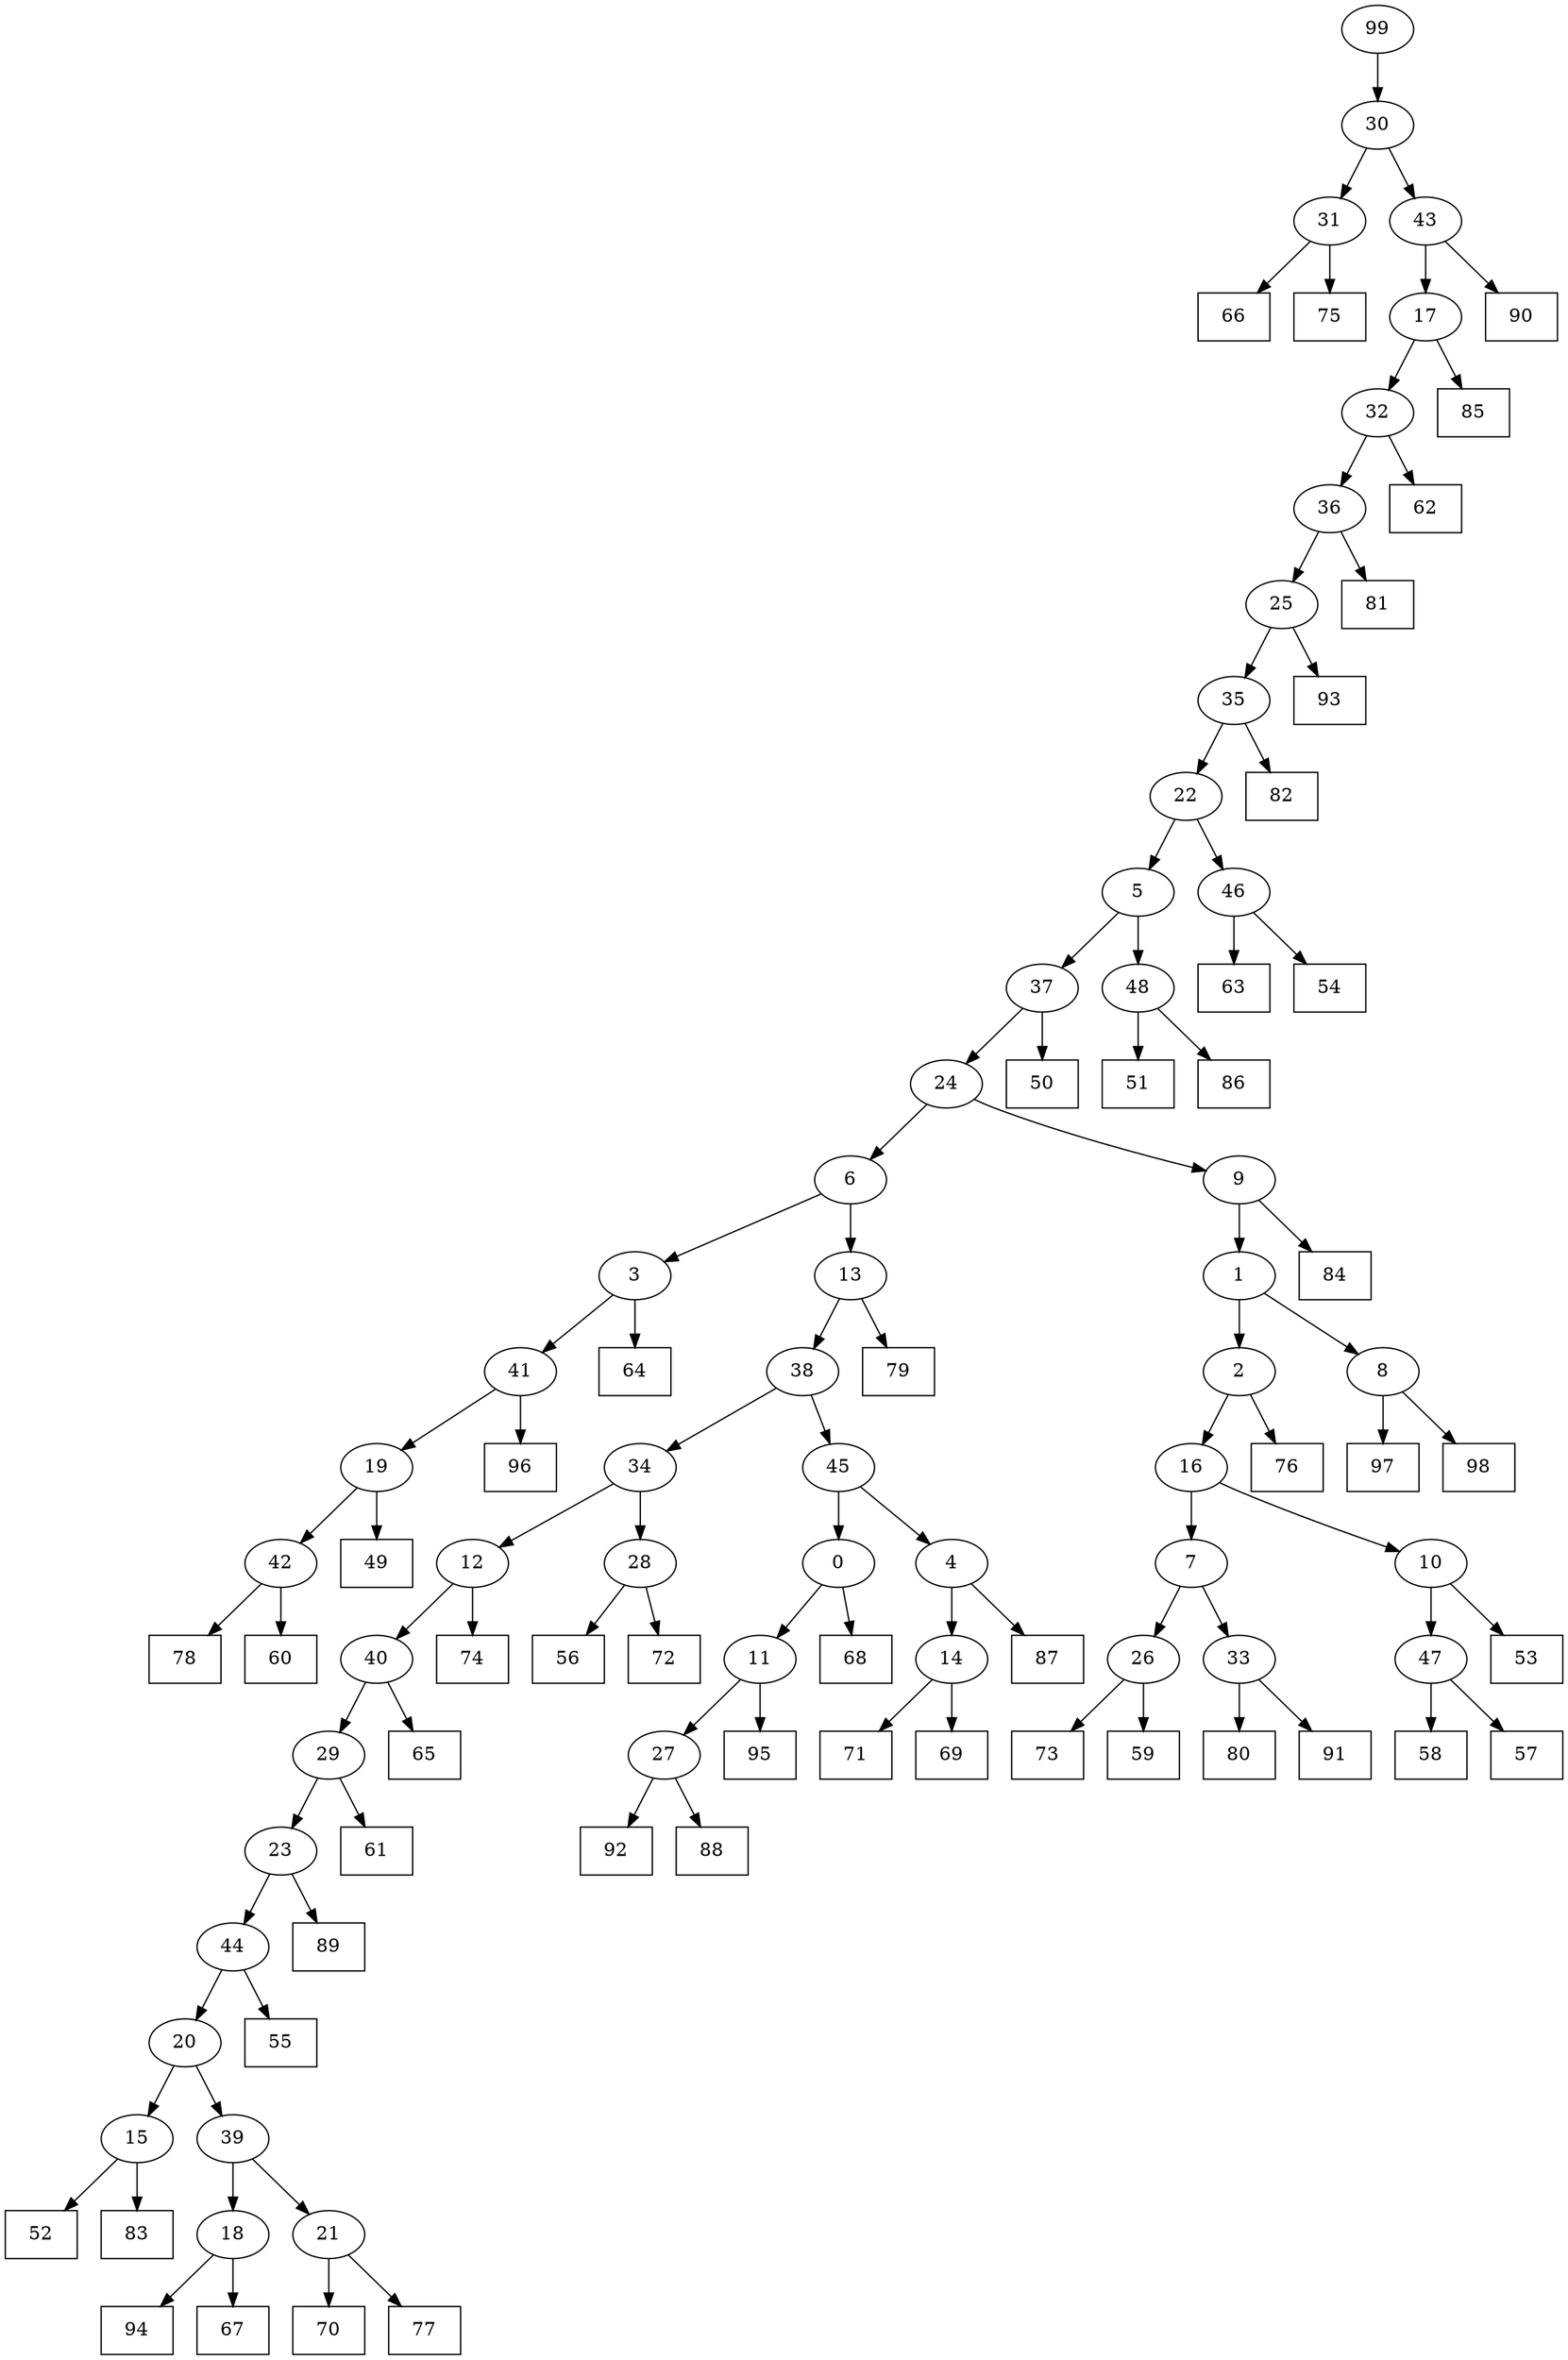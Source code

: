 digraph G {
0[label="0"];
1[label="1"];
2[label="2"];
3[label="3"];
4[label="4"];
5[label="5"];
6[label="6"];
7[label="7"];
8[label="8"];
9[label="9"];
10[label="10"];
11[label="11"];
12[label="12"];
13[label="13"];
14[label="14"];
15[label="15"];
16[label="16"];
17[label="17"];
18[label="18"];
19[label="19"];
20[label="20"];
21[label="21"];
22[label="22"];
23[label="23"];
24[label="24"];
25[label="25"];
26[label="26"];
27[label="27"];
28[label="28"];
29[label="29"];
30[label="30"];
31[label="31"];
32[label="32"];
33[label="33"];
34[label="34"];
35[label="35"];
36[label="36"];
37[label="37"];
38[label="38"];
39[label="39"];
40[label="40"];
41[label="41"];
42[label="42"];
43[label="43"];
44[label="44"];
45[label="45"];
46[label="46"];
47[label="47"];
48[label="48"];
49[shape=box,label="62"];
50[shape=box,label="78"];
51[shape=box,label="70"];
52[shape=box,label="51"];
53[shape=box,label="63"];
54[shape=box,label="95"];
55[shape=box,label="92"];
56[shape=box,label="52"];
57[shape=box,label="83"];
58[shape=box,label="85"];
59[shape=box,label="53"];
60[shape=box,label="58"];
61[shape=box,label="90"];
62[shape=box,label="74"];
63[shape=box,label="54"];
64[shape=box,label="60"];
65[shape=box,label="71"];
66[shape=box,label="79"];
67[shape=box,label="94"];
68[shape=box,label="82"];
69[shape=box,label="68"];
70[shape=box,label="89"];
71[shape=box,label="76"];
72[shape=box,label="69"];
73[shape=box,label="66"];
74[shape=box,label="67"];
75[shape=box,label="93"];
76[shape=box,label="64"];
77[shape=box,label="61"];
78[shape=box,label="73"];
79[shape=box,label="59"];
80[shape=box,label="50"];
81[shape=box,label="80"];
82[shape=box,label="56"];
83[shape=box,label="55"];
84[shape=box,label="91"];
85[shape=box,label="65"];
86[shape=box,label="75"];
87[shape=box,label="72"];
88[shape=box,label="86"];
89[shape=box,label="87"];
90[shape=box,label="84"];
91[shape=box,label="81"];
92[shape=box,label="57"];
93[shape=box,label="97"];
94[shape=box,label="49"];
95[shape=box,label="98"];
96[shape=box,label="96"];
97[shape=box,label="77"];
98[shape=box,label="88"];
99[label="99"];
32->49 ;
8->95 ;
37->80 ;
17->32 ;
31->73 ;
48->88 ;
15->57 ;
21->51 ;
30->43 ;
2->16 ;
11->54 ;
0->11 ;
20->15 ;
28->87 ;
18->74 ;
45->0 ;
12->62 ;
30->31 ;
29->23 ;
19->94 ;
43->61 ;
41->19 ;
40->29 ;
33->81 ;
13->66 ;
23->44 ;
39->18 ;
18->67 ;
6->13 ;
9->90 ;
8->93 ;
21->97 ;
26->79 ;
27->98 ;
15->56 ;
34->28 ;
28->82 ;
35->68 ;
31->86 ;
43->17 ;
17->58 ;
47->60 ;
5->48 ;
1->8 ;
11->27 ;
27->55 ;
22->46 ;
46->53 ;
2->71 ;
14->65 ;
38->34 ;
9->1 ;
1->2 ;
10->59 ;
4->14 ;
42->64 ;
16->7 ;
48->52 ;
46->63 ;
34->12 ;
0->69 ;
19->42 ;
42->50 ;
7->26 ;
26->78 ;
24->6 ;
16->10 ;
36->25 ;
25->75 ;
37->24 ;
24->9 ;
10->47 ;
47->92 ;
14->72 ;
3->76 ;
6->3 ;
12->40 ;
44->83 ;
25->35 ;
5->37 ;
35->22 ;
22->5 ;
29->77 ;
7->33 ;
33->84 ;
23->70 ;
38->45 ;
13->38 ;
44->20 ;
20->39 ;
99->30 ;
32->36 ;
36->91 ;
39->21 ;
3->41 ;
41->96 ;
40->85 ;
45->4 ;
4->89 ;
}
